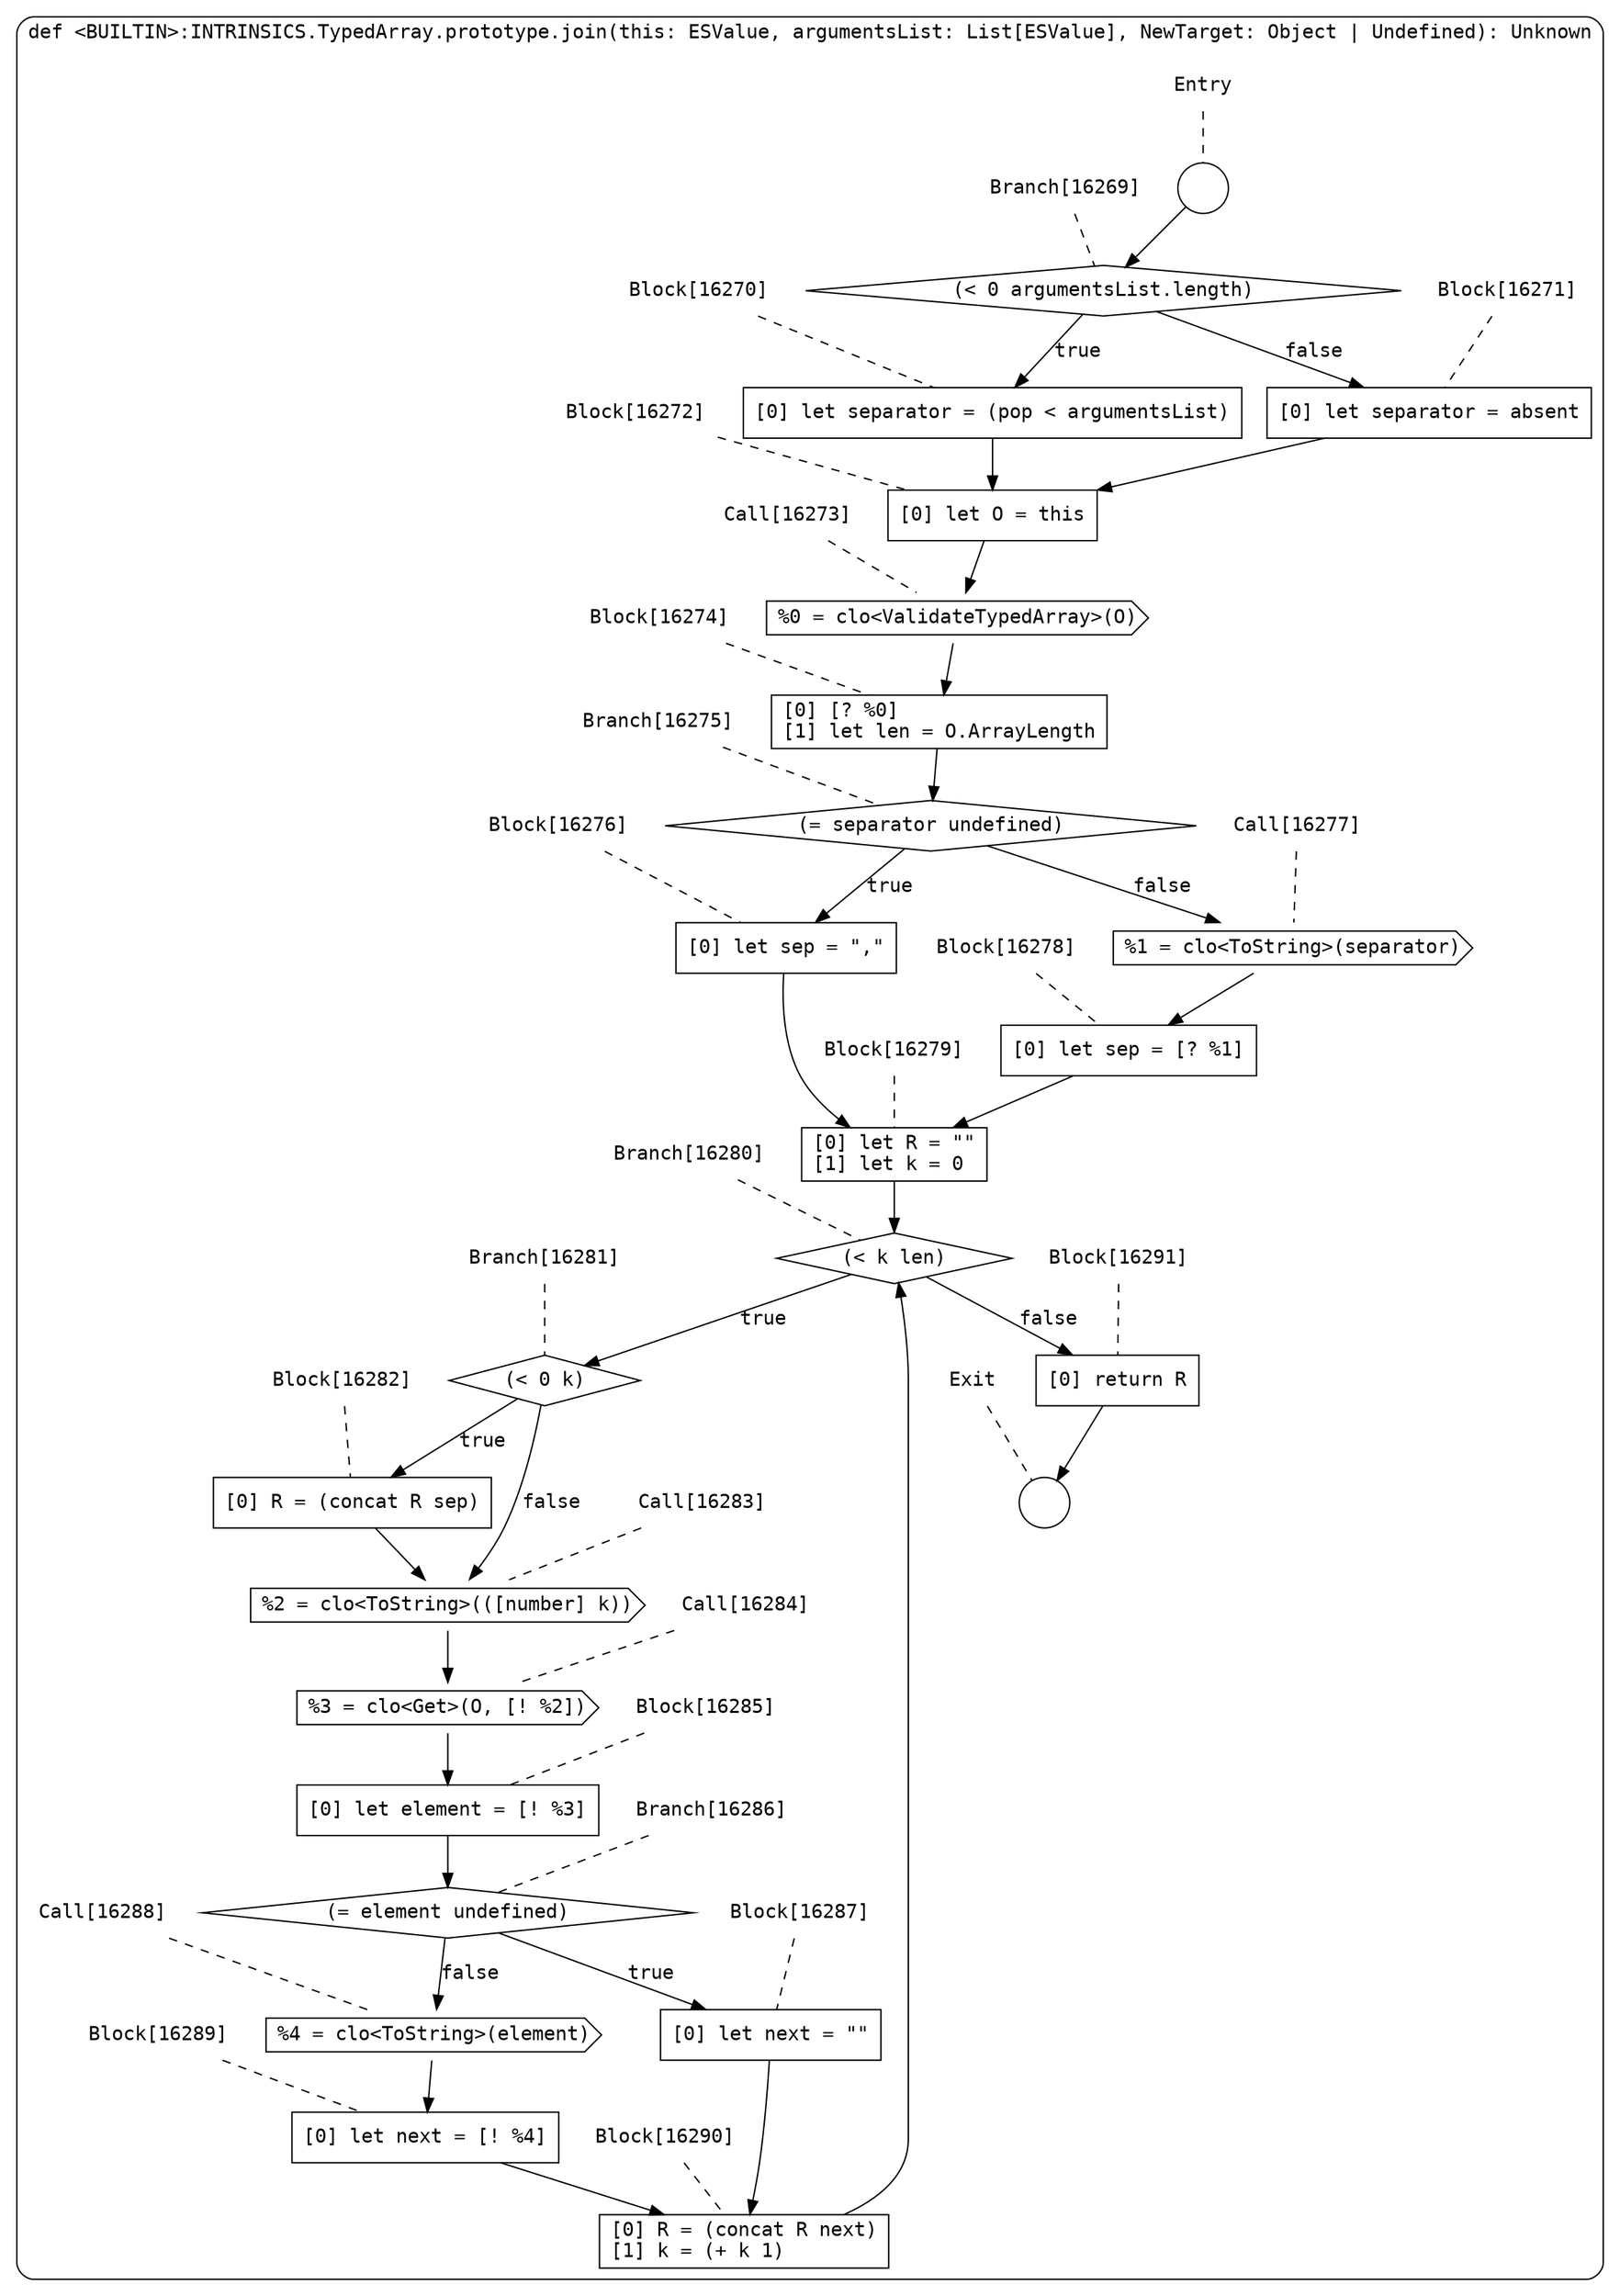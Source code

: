 digraph {
  graph [fontname = "Consolas"]
  node [fontname = "Consolas"]
  edge [fontname = "Consolas"]
  subgraph cluster2402 {
    label = "def <BUILTIN>:INTRINSICS.TypedArray.prototype.join(this: ESValue, argumentsList: List[ESValue], NewTarget: Object | Undefined): Unknown"
    style = rounded
    cluster2402_entry_name [shape=none, label=<<font color="black">Entry</font>>]
    cluster2402_entry_name -> cluster2402_entry [arrowhead=none, color="black", style=dashed]
    cluster2402_entry [shape=circle label=" " color="black" fillcolor="white" style=filled]
    cluster2402_entry -> node16269 [color="black"]
    cluster2402_exit_name [shape=none, label=<<font color="black">Exit</font>>]
    cluster2402_exit_name -> cluster2402_exit [arrowhead=none, color="black", style=dashed]
    cluster2402_exit [shape=circle label=" " color="black" fillcolor="white" style=filled]
    node16269_name [shape=none, label=<<font color="black">Branch[16269]</font>>]
    node16269_name -> node16269 [arrowhead=none, color="black", style=dashed]
    node16269 [shape=diamond, label=<<font color="black">(&lt; 0 argumentsList.length)</font>> color="black" fillcolor="white", style=filled]
    node16269 -> node16270 [label=<<font color="black">true</font>> color="black"]
    node16269 -> node16271 [label=<<font color="black">false</font>> color="black"]
    node16270_name [shape=none, label=<<font color="black">Block[16270]</font>>]
    node16270_name -> node16270 [arrowhead=none, color="black", style=dashed]
    node16270 [shape=box, label=<<font color="black">[0] let separator = (pop &lt; argumentsList)<BR ALIGN="LEFT"/></font>> color="black" fillcolor="white", style=filled]
    node16270 -> node16272 [color="black"]
    node16271_name [shape=none, label=<<font color="black">Block[16271]</font>>]
    node16271_name -> node16271 [arrowhead=none, color="black", style=dashed]
    node16271 [shape=box, label=<<font color="black">[0] let separator = absent<BR ALIGN="LEFT"/></font>> color="black" fillcolor="white", style=filled]
    node16271 -> node16272 [color="black"]
    node16272_name [shape=none, label=<<font color="black">Block[16272]</font>>]
    node16272_name -> node16272 [arrowhead=none, color="black", style=dashed]
    node16272 [shape=box, label=<<font color="black">[0] let O = this<BR ALIGN="LEFT"/></font>> color="black" fillcolor="white", style=filled]
    node16272 -> node16273 [color="black"]
    node16273_name [shape=none, label=<<font color="black">Call[16273]</font>>]
    node16273_name -> node16273 [arrowhead=none, color="black", style=dashed]
    node16273 [shape=cds, label=<<font color="black">%0 = clo&lt;ValidateTypedArray&gt;(O)</font>> color="black" fillcolor="white", style=filled]
    node16273 -> node16274 [color="black"]
    node16274_name [shape=none, label=<<font color="black">Block[16274]</font>>]
    node16274_name -> node16274 [arrowhead=none, color="black", style=dashed]
    node16274 [shape=box, label=<<font color="black">[0] [? %0]<BR ALIGN="LEFT"/>[1] let len = O.ArrayLength<BR ALIGN="LEFT"/></font>> color="black" fillcolor="white", style=filled]
    node16274 -> node16275 [color="black"]
    node16275_name [shape=none, label=<<font color="black">Branch[16275]</font>>]
    node16275_name -> node16275 [arrowhead=none, color="black", style=dashed]
    node16275 [shape=diamond, label=<<font color="black">(= separator undefined)</font>> color="black" fillcolor="white", style=filled]
    node16275 -> node16276 [label=<<font color="black">true</font>> color="black"]
    node16275 -> node16277 [label=<<font color="black">false</font>> color="black"]
    node16276_name [shape=none, label=<<font color="black">Block[16276]</font>>]
    node16276_name -> node16276 [arrowhead=none, color="black", style=dashed]
    node16276 [shape=box, label=<<font color="black">[0] let sep = &quot;,&quot;<BR ALIGN="LEFT"/></font>> color="black" fillcolor="white", style=filled]
    node16276 -> node16279 [color="black"]
    node16277_name [shape=none, label=<<font color="black">Call[16277]</font>>]
    node16277_name -> node16277 [arrowhead=none, color="black", style=dashed]
    node16277 [shape=cds, label=<<font color="black">%1 = clo&lt;ToString&gt;(separator)</font>> color="black" fillcolor="white", style=filled]
    node16277 -> node16278 [color="black"]
    node16279_name [shape=none, label=<<font color="black">Block[16279]</font>>]
    node16279_name -> node16279 [arrowhead=none, color="black", style=dashed]
    node16279 [shape=box, label=<<font color="black">[0] let R = &quot;&quot;<BR ALIGN="LEFT"/>[1] let k = 0<BR ALIGN="LEFT"/></font>> color="black" fillcolor="white", style=filled]
    node16279 -> node16280 [color="black"]
    node16278_name [shape=none, label=<<font color="black">Block[16278]</font>>]
    node16278_name -> node16278 [arrowhead=none, color="black", style=dashed]
    node16278 [shape=box, label=<<font color="black">[0] let sep = [? %1]<BR ALIGN="LEFT"/></font>> color="black" fillcolor="white", style=filled]
    node16278 -> node16279 [color="black"]
    node16280_name [shape=none, label=<<font color="black">Branch[16280]</font>>]
    node16280_name -> node16280 [arrowhead=none, color="black", style=dashed]
    node16280 [shape=diamond, label=<<font color="black">(&lt; k len)</font>> color="black" fillcolor="white", style=filled]
    node16280 -> node16281 [label=<<font color="black">true</font>> color="black"]
    node16280 -> node16291 [label=<<font color="black">false</font>> color="black"]
    node16281_name [shape=none, label=<<font color="black">Branch[16281]</font>>]
    node16281_name -> node16281 [arrowhead=none, color="black", style=dashed]
    node16281 [shape=diamond, label=<<font color="black">(&lt; 0 k)</font>> color="black" fillcolor="white", style=filled]
    node16281 -> node16282 [label=<<font color="black">true</font>> color="black"]
    node16281 -> node16283 [label=<<font color="black">false</font>> color="black"]
    node16291_name [shape=none, label=<<font color="black">Block[16291]</font>>]
    node16291_name -> node16291 [arrowhead=none, color="black", style=dashed]
    node16291 [shape=box, label=<<font color="black">[0] return R<BR ALIGN="LEFT"/></font>> color="black" fillcolor="white", style=filled]
    node16291 -> cluster2402_exit [color="black"]
    node16282_name [shape=none, label=<<font color="black">Block[16282]</font>>]
    node16282_name -> node16282 [arrowhead=none, color="black", style=dashed]
    node16282 [shape=box, label=<<font color="black">[0] R = (concat R sep)<BR ALIGN="LEFT"/></font>> color="black" fillcolor="white", style=filled]
    node16282 -> node16283 [color="black"]
    node16283_name [shape=none, label=<<font color="black">Call[16283]</font>>]
    node16283_name -> node16283 [arrowhead=none, color="black", style=dashed]
    node16283 [shape=cds, label=<<font color="black">%2 = clo&lt;ToString&gt;(([number] k))</font>> color="black" fillcolor="white", style=filled]
    node16283 -> node16284 [color="black"]
    node16284_name [shape=none, label=<<font color="black">Call[16284]</font>>]
    node16284_name -> node16284 [arrowhead=none, color="black", style=dashed]
    node16284 [shape=cds, label=<<font color="black">%3 = clo&lt;Get&gt;(O, [! %2])</font>> color="black" fillcolor="white", style=filled]
    node16284 -> node16285 [color="black"]
    node16285_name [shape=none, label=<<font color="black">Block[16285]</font>>]
    node16285_name -> node16285 [arrowhead=none, color="black", style=dashed]
    node16285 [shape=box, label=<<font color="black">[0] let element = [! %3]<BR ALIGN="LEFT"/></font>> color="black" fillcolor="white", style=filled]
    node16285 -> node16286 [color="black"]
    node16286_name [shape=none, label=<<font color="black">Branch[16286]</font>>]
    node16286_name -> node16286 [arrowhead=none, color="black", style=dashed]
    node16286 [shape=diamond, label=<<font color="black">(= element undefined)</font>> color="black" fillcolor="white", style=filled]
    node16286 -> node16287 [label=<<font color="black">true</font>> color="black"]
    node16286 -> node16288 [label=<<font color="black">false</font>> color="black"]
    node16287_name [shape=none, label=<<font color="black">Block[16287]</font>>]
    node16287_name -> node16287 [arrowhead=none, color="black", style=dashed]
    node16287 [shape=box, label=<<font color="black">[0] let next = &quot;&quot;<BR ALIGN="LEFT"/></font>> color="black" fillcolor="white", style=filled]
    node16287 -> node16290 [color="black"]
    node16288_name [shape=none, label=<<font color="black">Call[16288]</font>>]
    node16288_name -> node16288 [arrowhead=none, color="black", style=dashed]
    node16288 [shape=cds, label=<<font color="black">%4 = clo&lt;ToString&gt;(element)</font>> color="black" fillcolor="white", style=filled]
    node16288 -> node16289 [color="black"]
    node16290_name [shape=none, label=<<font color="black">Block[16290]</font>>]
    node16290_name -> node16290 [arrowhead=none, color="black", style=dashed]
    node16290 [shape=box, label=<<font color="black">[0] R = (concat R next)<BR ALIGN="LEFT"/>[1] k = (+ k 1)<BR ALIGN="LEFT"/></font>> color="black" fillcolor="white", style=filled]
    node16290 -> node16280 [color="black"]
    node16289_name [shape=none, label=<<font color="black">Block[16289]</font>>]
    node16289_name -> node16289 [arrowhead=none, color="black", style=dashed]
    node16289 [shape=box, label=<<font color="black">[0] let next = [! %4]<BR ALIGN="LEFT"/></font>> color="black" fillcolor="white", style=filled]
    node16289 -> node16290 [color="black"]
  }
}